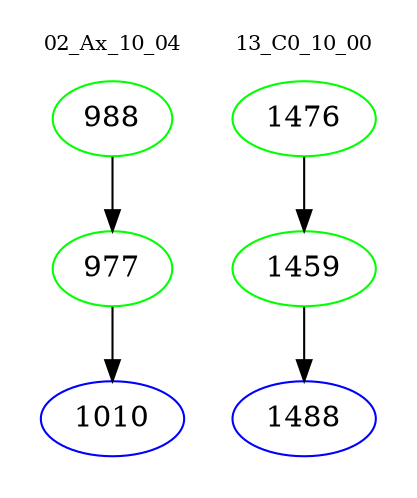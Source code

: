 digraph{
subgraph cluster_0 {
color = white
label = "02_Ax_10_04";
fontsize=10;
T0_988 [label="988", color="green"]
T0_988 -> T0_977 [color="black"]
T0_977 [label="977", color="green"]
T0_977 -> T0_1010 [color="black"]
T0_1010 [label="1010", color="blue"]
}
subgraph cluster_1 {
color = white
label = "13_C0_10_00";
fontsize=10;
T1_1476 [label="1476", color="green"]
T1_1476 -> T1_1459 [color="black"]
T1_1459 [label="1459", color="green"]
T1_1459 -> T1_1488 [color="black"]
T1_1488 [label="1488", color="blue"]
}
}
